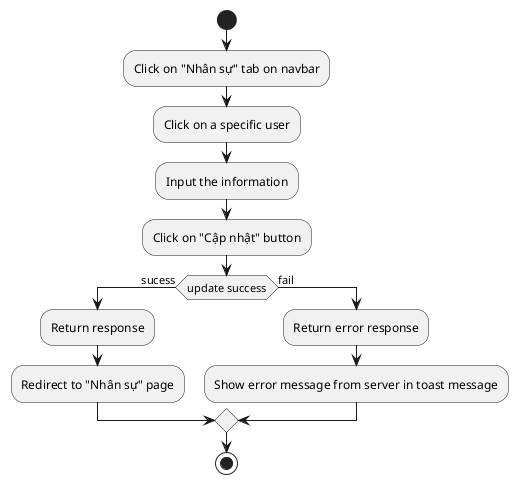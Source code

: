 @startuml
start
:Click on "Nhân sự" tab on navbar;
:Click on a specific user;
:Input the information;
:Click on "Cập nhật" button;
if (update success) then (sucess)
    :Return response;
    :Redirect to "Nhân sự" page;
else (fail)
    :Return error response;
    :Show error message from server in toast message;
endif
stop
@enduml
